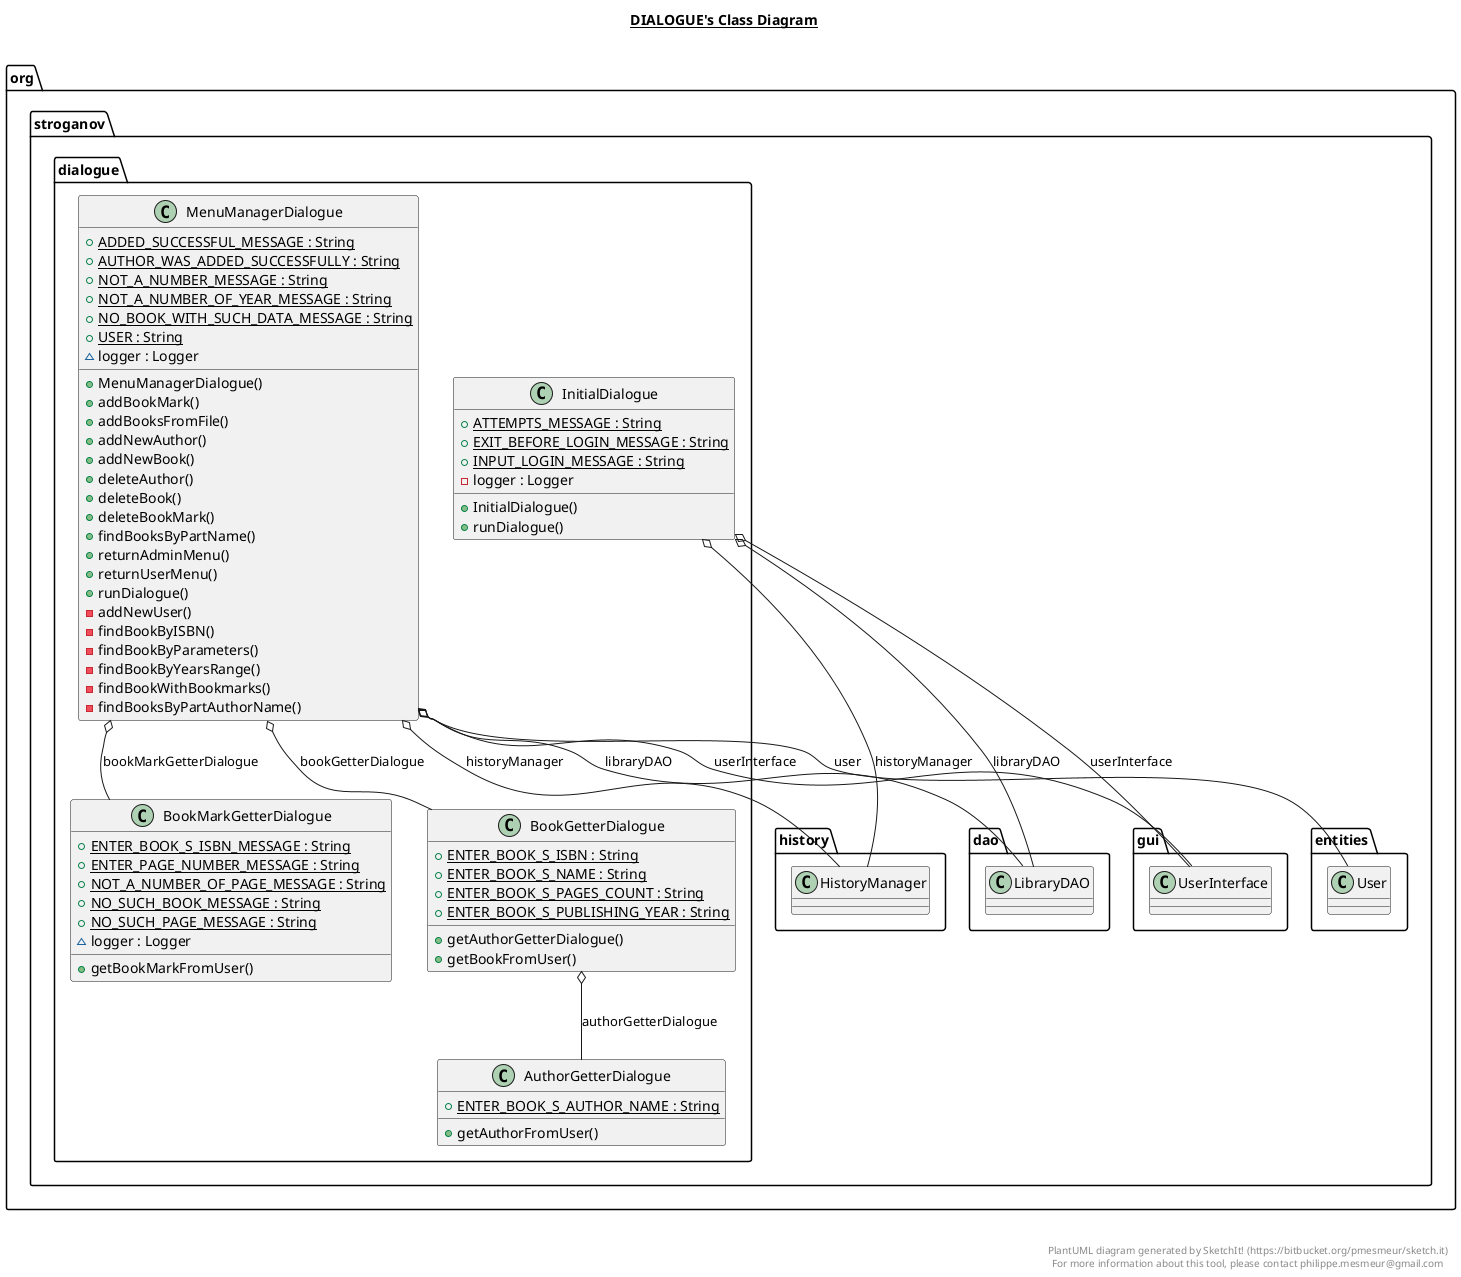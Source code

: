 @startuml

title __DIALOGUE's Class Diagram__\n

  namespace org.stroganov {
    namespace dialogue {
      class org.stroganov.dialogue.AuthorGetterDialogue {
          {static} + ENTER_BOOK_S_AUTHOR_NAME : String
          + getAuthorFromUser()
      }
    }
  }
  

  namespace org.stroganov {
    namespace dialogue {
      class org.stroganov.dialogue.BookGetterDialogue {
          {static} + ENTER_BOOK_S_ISBN : String
          {static} + ENTER_BOOK_S_NAME : String
          {static} + ENTER_BOOK_S_PAGES_COUNT : String
          {static} + ENTER_BOOK_S_PUBLISHING_YEAR : String
          + getAuthorGetterDialogue()
          + getBookFromUser()
      }
    }
  }
  

  namespace org.stroganov {
    namespace dialogue {
      class org.stroganov.dialogue.BookMarkGetterDialogue {
          {static} + ENTER_BOOK_S_ISBN_MESSAGE : String
          {static} + ENTER_PAGE_NUMBER_MESSAGE : String
          {static} + NOT_A_NUMBER_OF_PAGE_MESSAGE : String
          {static} + NO_SUCH_BOOK_MESSAGE : String
          {static} + NO_SUCH_PAGE_MESSAGE : String
          ~ logger : Logger
          + getBookMarkFromUser()
      }
    }
  }
  

  namespace org.stroganov {
    namespace dialogue {
      class org.stroganov.dialogue.InitialDialogue {
          {static} + ATTEMPTS_MESSAGE : String
          {static} + EXIT_BEFORE_LOGIN_MESSAGE : String
          {static} + INPUT_LOGIN_MESSAGE : String
          - logger : Logger
          + InitialDialogue()
          + runDialogue()
      }
    }
  }
  

  namespace org.stroganov {
    namespace dialogue {
      class org.stroganov.dialogue.MenuManagerDialogue {
          {static} + ADDED_SUCCESSFUL_MESSAGE : String
          {static} + AUTHOR_WAS_ADDED_SUCCESSFULLY : String
          {static} + NOT_A_NUMBER_MESSAGE : String
          {static} + NOT_A_NUMBER_OF_YEAR_MESSAGE : String
          {static} + NO_BOOK_WITH_SUCH_DATA_MESSAGE : String
          {static} + USER : String
          ~ logger : Logger
          + MenuManagerDialogue()
          + addBookMark()
          + addBooksFromFile()
          + addNewAuthor()
          + addNewBook()
          + deleteAuthor()
          + deleteBook()
          + deleteBookMark()
          + findBooksByPartName()
          + returnAdminMenu()
          + returnUserMenu()
          + runDialogue()
          - addNewUser()
          - findBookByISBN()
          - findBookByParameters()
          - findBookByYearsRange()
          - findBookWithBookmarks()
          - findBooksByPartAuthorName()
      }
    }
  }
  

  org.stroganov.dialogue.BookGetterDialogue o-- org.stroganov.dialogue.AuthorGetterDialogue : authorGetterDialogue
  org.stroganov.dialogue.InitialDialogue o-- org.stroganov.history.HistoryManager : historyManager
  org.stroganov.dialogue.InitialDialogue o-- org.stroganov.dao.LibraryDAO : libraryDAO
  org.stroganov.dialogue.InitialDialogue o-- org.stroganov.gui.UserInterface : userInterface
  org.stroganov.dialogue.MenuManagerDialogue o-- org.stroganov.dialogue.BookGetterDialogue : bookGetterDialogue
  org.stroganov.dialogue.MenuManagerDialogue o-- org.stroganov.dialogue.BookMarkGetterDialogue : bookMarkGetterDialogue
  org.stroganov.dialogue.MenuManagerDialogue o-- org.stroganov.history.HistoryManager : historyManager
  org.stroganov.dialogue.MenuManagerDialogue o-- org.stroganov.dao.LibraryDAO : libraryDAO
  org.stroganov.dialogue.MenuManagerDialogue o-- org.stroganov.entities.User : user
  org.stroganov.dialogue.MenuManagerDialogue o-- org.stroganov.gui.UserInterface : userInterface


right footer


PlantUML diagram generated by SketchIt! (https://bitbucket.org/pmesmeur/sketch.it)
For more information about this tool, please contact philippe.mesmeur@gmail.com
endfooter

@enduml

